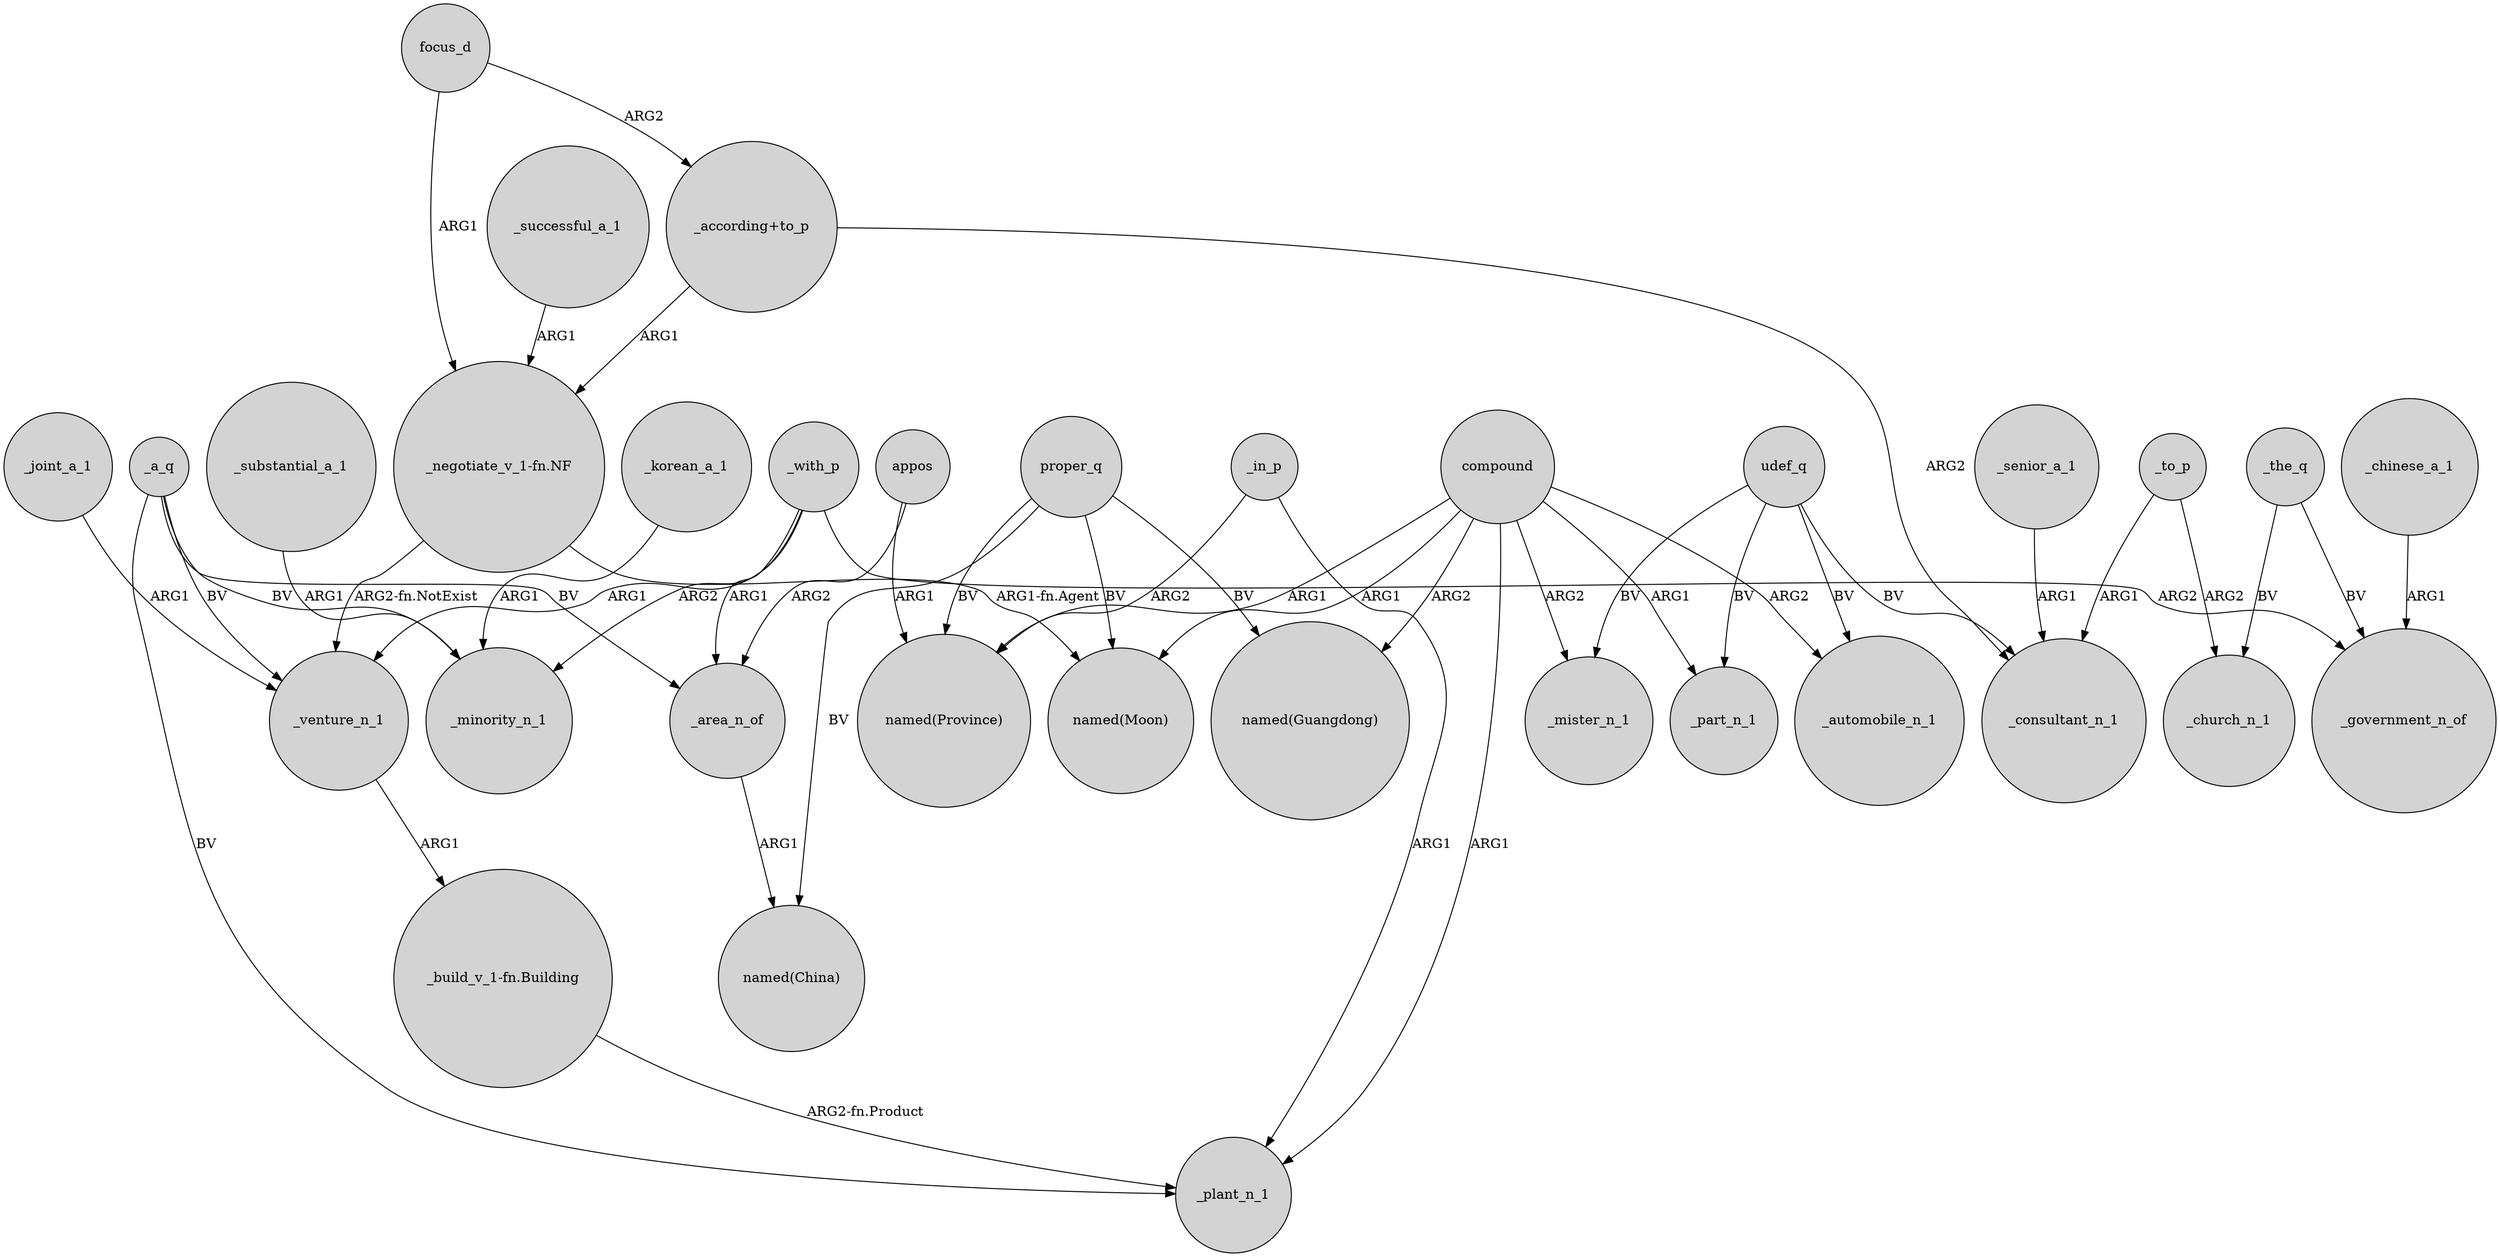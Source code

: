 digraph {
	node [shape=circle style=filled]
	_joint_a_1 -> _venture_n_1 [label=ARG1]
	proper_q -> "named(Province)" [label=BV]
	"_according+to_p" -> "_negotiate_v_1-fn.NF" [label=ARG1]
	"_build_v_1-fn.Building" -> _plant_n_1 [label="ARG2-fn.Product"]
	_with_p -> _minority_n_1 [label=ARG2]
	_successful_a_1 -> "_negotiate_v_1-fn.NF" [label=ARG1]
	_venture_n_1 -> "_build_v_1-fn.Building" [label=ARG1]
	appos -> "named(Province)" [label=ARG1]
	_a_q -> _area_n_of [label=BV]
	compound -> _mister_n_1 [label=ARG2]
	udef_q -> _automobile_n_1 [label=BV]
	compound -> _part_n_1 [label=ARG1]
	"_according+to_p" -> _consultant_n_1 [label=ARG2]
	focus_d -> "_negotiate_v_1-fn.NF" [label=ARG1]
	compound -> "named(Moon)" [label=ARG1]
	udef_q -> _mister_n_1 [label=BV]
	_substantial_a_1 -> _minority_n_1 [label=ARG1]
	_to_p -> _church_n_1 [label=ARG2]
	compound -> _plant_n_1 [label=ARG1]
	_the_q -> _church_n_1 [label=BV]
	_to_p -> _consultant_n_1 [label=ARG1]
	"_negotiate_v_1-fn.NF" -> "named(Moon)" [label="ARG1-fn.Agent"]
	_senior_a_1 -> _consultant_n_1 [label=ARG1]
	_in_p -> _plant_n_1 [label=ARG1]
	_a_q -> _minority_n_1 [label=BV]
	proper_q -> "named(Moon)" [label=BV]
	_korean_a_1 -> _minority_n_1 [label=ARG1]
	compound -> _automobile_n_1 [label=ARG2]
	_with_p -> _area_n_of [label=ARG1]
	proper_q -> "named(Guangdong)" [label=BV]
	_with_p -> _venture_n_1 [label=ARG1]
	compound -> "named(Guangdong)" [label=ARG2]
	focus_d -> "_according+to_p" [label=ARG2]
	appos -> _area_n_of [label=ARG2]
	udef_q -> _consultant_n_1 [label=BV]
	_chinese_a_1 -> _government_n_of [label=ARG1]
	proper_q -> "named(China)" [label=BV]
	udef_q -> _part_n_1 [label=BV]
	_the_q -> _government_n_of [label=BV]
	"_negotiate_v_1-fn.NF" -> _venture_n_1 [label="ARG2-fn.NotExist"]
	compound -> "named(Province)" [label=ARG1]
	_a_q -> _venture_n_1 [label=BV]
	_with_p -> _government_n_of [label=ARG2]
	_area_n_of -> "named(China)" [label=ARG1]
	_in_p -> "named(Province)" [label=ARG2]
	_a_q -> _plant_n_1 [label=BV]
}
